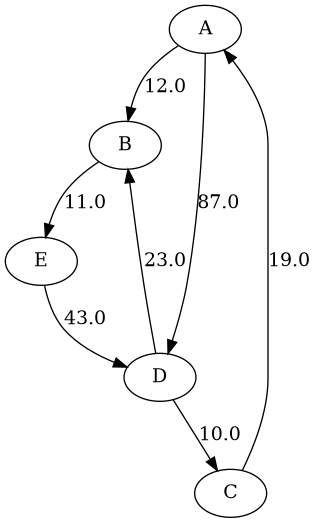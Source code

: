 @startuml
digraph G {
A -> B [label = 12.0]
A -> D [label = 87.0]
B -> E [label = 11.0]
C -> A [label = 19.0]
D -> C [label = 10.0]
D -> B [label = 23.0]
E -> D [label = 43.0]
}
@enduml